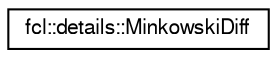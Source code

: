 digraph "Graphical Class Hierarchy"
{
  edge [fontname="FreeSans",fontsize="10",labelfontname="FreeSans",labelfontsize="10"];
  node [fontname="FreeSans",fontsize="10",shape=record];
  rankdir="LR";
  Node1 [label="fcl::details::MinkowskiDiff",height=0.2,width=0.4,color="black", fillcolor="white", style="filled",URL="$a00116.html",tooltip="Minkowski difference class of two shapes. "];
}

